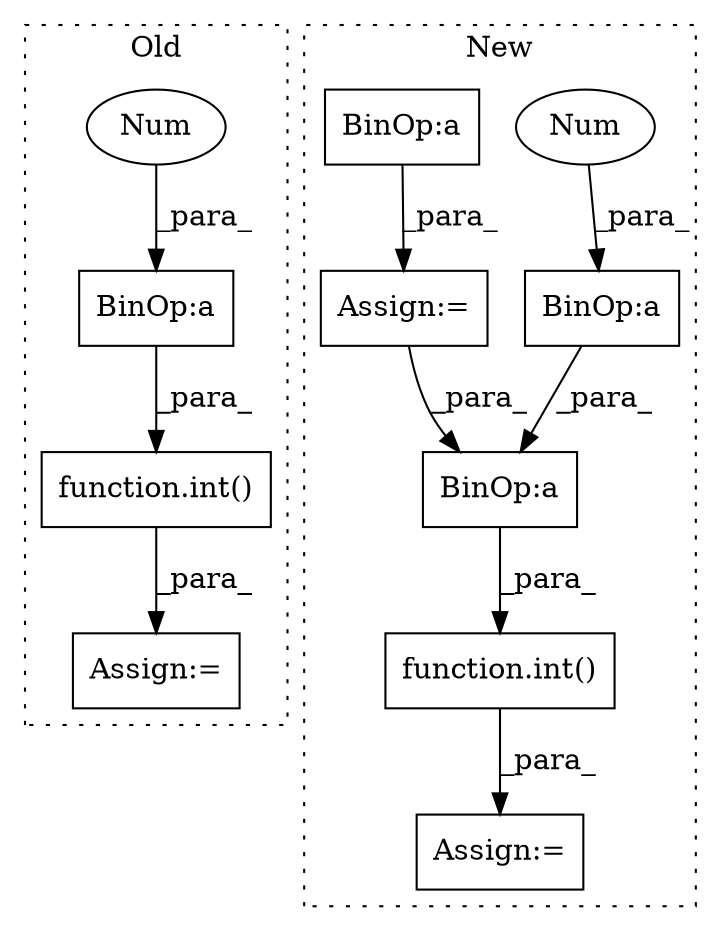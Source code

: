 digraph G {
subgraph cluster0 {
1 [label="function.int()" a="75" s="2850,2891" l="4,1" shape="box"];
3 [label="Assign:=" a="68" s="2847" l="3" shape="box"];
4 [label="BinOp:a" a="82" s="1896" l="3" shape="box"];
8 [label="Num" a="76" s="1894" l="2" shape="ellipse"];
label = "Old";
style="dotted";
}
subgraph cluster1 {
2 [label="function.int()" a="75" s="4062,4111" l="4,1" shape="box"];
5 [label="BinOp:a" a="82" s="4069" l="12" shape="box"];
6 [label="Assign:=" a="68" s="4058" l="4" shape="box"];
7 [label="Num" a="76" s="4081" l="1" shape="ellipse"];
9 [label="BinOp:a" a="82" s="4067" l="40" shape="box"];
10 [label="BinOp:a" a="82" s="3731" l="9" shape="box"];
11 [label="Assign:=" a="68" s="3710" l="3" shape="box"];
label = "New";
style="dotted";
}
1 -> 3 [label="_para_"];
2 -> 6 [label="_para_"];
4 -> 1 [label="_para_"];
5 -> 9 [label="_para_"];
7 -> 5 [label="_para_"];
8 -> 4 [label="_para_"];
9 -> 2 [label="_para_"];
10 -> 11 [label="_para_"];
11 -> 9 [label="_para_"];
}